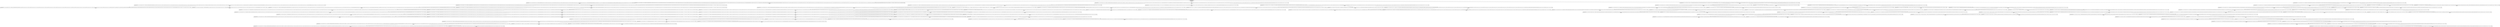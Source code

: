 digraph G{
node [shape=box];
edge [fontname=helvetica];
0 [label=<represent=None<br/>type=None<br/>>];
5 [label=<represent=[171, ['11', '15', '19', '20', '3', '5', '17', '55', '43', '56', '53', '44', '41', '12', '16', '9', '10', '13', '14', '11', '12', '15', '16', '9', '10', '13', '14', '11', '15', '12', '16', '9', '10', '13', '14', '11', '15', '12', '16', '9', '10', '13', '14', '11', '12', '15', '16', '9', '10', '13', '14', '11', '15', '54', '55', '56', '53', '49', '50', '51', '42', '43', '47', '4', '1', '6', '7', '44', '48', '2', '8', '3', '5', '52', '49', '50', '54', '51', '55', '52', '49', '56', '18', '50', '19', '4', '6', '12', '16', '20', '9', '13', '17', '10', '14', '18']]<br/>type=4<br/>>];
4 [label=<represent=[72, ['11', '15', '19', '20', '17', '3', '5', '55', '31', '56', '35', '53', '12', '16', '9', '13', '10', '14', '11', '12', '15', '16', '9', '10', '13', '14', '11', '12', '15', '16', '9', '10', '13', '14', '11', '15', '12', '16', '9', '13', '10', '14', '11', '15', '12', '16', '9', '13', '10', '14', '11', '12', '15', '16', '9', '10', '13', '14', '11', '12', '15', '16', '9', '10', '13', '14', '11', '12', '15', '16', '9', '10', '13', '14', '11', '15', '12', '16', '9', '13', '10', '14', '11', '15', '12', '16', '9', '13', '10', '14', '11', '12', '15', '16', '9', '13', '10', '14', '11', '15', '32', '36', '29', '33', '12', '16', '9', '10', '13', '14', '11', '15', '30', '34', '31', '35', '54', '55', '32', '36', '29', '33', '30', '34', '31', '35', '32', '36', '29', '33', '56', '53', '12', '16', '9', '13', '10', '14', '11', '15', '12', '16', '9', '10', '13', '14', '11', '12', '15', '16', '9', '13', '10', '14', '11', '15', '12', '16', '9', '10', '13', '14', '11', '12', '15', '16', '9', '13', '10', '14', '11', '15', '12', '16', '9', '13', '10', '14', '11', '12', '15', '16', '9', '13', '10', '14', '11', '12', '15', '16', '9', '13', '10', '14', '11', '15', '12', '16', '9', '10', '13', '14', '11', '15', '12', '16', '9', '10', '13', '14', '11', '15', '30', '34', '31', '35', '54', '32', '36', '55', '29', '33', '56', '49', '53', '18', '19', '4', '6', '12', '16', '20', '1', '7', '9', '13', '17', '50', '2', '8', '10', '14', '18', '30', '34', '54']]<br/>type=5<br/>>];
7 [label=<represent=[20, ['11', '15', '19', '20', '3', '5', '17', '55', '31', '35', '56', '53', '32', '36', '29', '12', '16', '9', '10', '13', '14', '11', '15', '12', '16', '9', '13', '10', '14', '11', '12', '15', '16', '9', '13', '10', '14', '11', '15', '12', '16', '9', '10', '13', '14', '11', '15', '12', '16', '9', '13', '10', '14', '11', '15', '12', '16', '9', '13', '10', '14', '11', '15', '43', '12', '16', '9', '13', '44', '41', '10', '14', '11', '15', '12', '16', '9', '13', '10', '14', '11', '15', '12', '16', '9', '10', '13', '14', '11', '15', '12', '16', '9', '10', '13', '14', '11', '15', '30', '42', '23', '27', '31', '39', '43', '47', '44', '48', '40', '24', '28', '32', '54', '55', '56', '53', '12', '16', '9', '10', '13', '14', '11', '15', '12', '16', '9', '13', '10', '14', '11', '15', '12', '16', '9', '10', '13', '14', '11', '15', '12', '16', '9', '10', '13', '14', '11', '15', '12', '16', '9', '13', '10', '14', '11', '15', '54', '55', '56', '18', '19', '4', '6', '20', '17', '12', '16', '9', '13', '10', '14', '18']]<br/>type=3<br/>>];
9 [label=<represent=[0, ['11', '15', '19', '20', '3', '5', '17', '55', '31', '35', '56', '53', '32', '36', '29', '12', '16', '9', '10', '13', '14', '11', '15', '12', '16', '9', '13', '10', '14', '11', '12', '15', '16', '9', '13', '10', '14', '11', '15', '12', '16', '9', '10', '13', '14', '11', '15', '12', '16', '9', '13', '10', '14', '11', '15', '12', '16', '9', '13', '10', '14', '11', '15', '43', '12', '16', '9', '13', '44', '41', '10', '14', '11', '15', '12', '16', '9', '13', '10', '14', '11', '15', '12', '16', '9', '10', '13', '14', '11', '15', '12', '16', '9', '10', '13', '14', '11', '15', '30', '42', '23', '27', '31', '39', '43', '47', '44', '48', '40', '24', '28', '32', '54', '55', '56', '53', '12', '16', '9', '10', '13', '14', '11', '15', '12', '16', '9', '13', '10', '14', '11', '15', '12', '16', '9', '10', '13', '14', '11', '15', '12', '16', '9', '10', '13', '14', '11', '15', '12', '16', '9', '13', '10', '14', '11', '15', '54', '55', '56', '18', '19', '4', '6', '20', '17', '12', '16', '9', '13', '10', '14', '18']]<br/>type=3<br/>>];
8 [label=<represent=[2, ['11', '15', '19', '3', '5', '20', '49', '17', '50', '55', '56', '53', '12', '16', '9', '10', '13', '14', '11', '15', '12', '16', '9', '13', '10', '14', '11', '15', '54', '55', '56', '53', '12', '16', '9', '10', '13', '14', '11', '12', '15', '16', '9', '13', '10', '14', '11', '15', '12', '16', '9', '13', '10', '14', '11', '15', '54', '55', '56', '18', '19', '4', '6', '20', '12', '16']]<br/>type=5<br/>>];
6 [label=<represent=[13, ['11', '15', '19', '20', '17', '3', '5', '55', '31', '56', '35', '53', '12', '16', '9', '13', '10', '14', '11', '12', '15', '16', '9', '10', '13', '14', '11', '12', '15', '16', '9', '10', '13', '14', '11', '15', '12', '16', '9', '13', '10', '14', '11', '15', '12', '16', '9', '13', '10', '14', '11', '12', '15', '16', '9', '10', '13', '14', '11', '12', '15', '16', '9', '10', '13', '14', '11', '12', '15', '16', '9', '10', '13', '14', '11', '15', '12', '16', '9', '13', '10', '14', '11', '15', '12', '16', '9', '13', '10', '14', '11', '12', '15', '16', '9', '13', '10', '14', '11', '15', '32', '36', '29', '33', '12', '16', '9', '10', '13', '14', '11', '15', '30', '34', '31', '35', '54', '55', '32', '36', '29', '33', '30', '34', '31', '35', '32', '36', '29', '33', '56', '53', '12', '16', '9', '13', '10', '14', '11', '15', '12', '16', '9', '10', '13', '14', '11', '12', '15', '16', '9', '13', '10', '14', '11', '15', '12', '16', '9', '10', '13', '14', '11', '12', '15', '16', '9', '13', '10', '14', '11', '15', '12', '16', '9', '13', '10', '14', '11', '12', '15', '16', '9', '13', '10', '14', '11', '12', '15', '16', '9', '13', '10', '14', '11', '15', '12', '16', '9', '10', '13', '14', '11', '15', '12', '16', '9', '10', '13', '14', '11', '15', '30', '34', '31', '35', '54', '32', '36', '55', '29', '33', '56', '49', '53', '18', '19', '4', '6', '12', '16', '20', '1', '7', '9', '13', '17', '50', '2', '8', '10', '14', '18', '30', '34', '54']]<br/>type=5<br/>>];
11 [label=<represent=[8, ['11', '15', '19', '20', '3', '5', '17', '55', '31', '35', '56', '49', '53', '32', '36', '29', '50', '51', '12', '16', '9', '13', '10', '14', '11', '15', '12', '16', '9', '10', '13', '14', '11', '15', '12', '16', '9', '10', '13', '14', '11', '12', '15', '16', '9', '10', '13', '14', '11', '15', '12', '16', '9', '13', '10', '14', '11', '12', '15', '16', '9', '13', '10', '14', '11', '12', '15', '16', '9', '13', '10', '14', '11', '15', '54', '55', '56', '30', '53', '23', '27', '31', '39', '12', '16', '9', '10', '13', '14', '11', '15', '24', '28', '32', '40', '52', '49', '12', '16', '50', '9', '10', '13', '14', '51', '11', '15', '12', '16', '9', '13', '10', '14', '11', '12', '15', '16', '9', '13', '10', '14', '11', '15', '12', '16', '9', '13', '10', '14', '11', '15', '12', '16', '9', '13', '10', '14', '11', '15', '12', '16', '9', '13', '10', '14', '11', '15', '12', '16', '9', '13', '10', '14', '11', '15', '54', '55', '52', '56', '49', '18', '50', '19', '4', '6', '12', '16', '20']]<br/>type=3<br/>>];
10 [label=<represent=[13, ['11', '15', '19', '20', '17', '3', '5', '55', '31', '56', '35', '53', '12', '16', '9', '13', '10', '14', '11', '12', '15', '16', '9', '10', '13', '14', '11', '12', '15', '16', '9', '10', '13', '14', '11', '15', '12', '16', '9', '13', '10', '14', '11', '15', '12', '16', '9', '13', '10', '14', '11', '12', '15', '16', '9', '10', '13', '14', '11', '12', '15', '16', '9', '10', '13', '14', '11', '12', '15', '16', '9', '10', '13', '14', '11', '15', '12', '16', '9', '13', '10', '14', '11', '15', '12', '16', '9', '13', '10', '14', '11', '12', '15', '16', '9', '13', '10', '14', '11', '15', '32', '36', '29', '33', '12', '16', '9', '10', '13', '14', '11', '15', '30', '34', '31', '35', '54', '55', '32', '36', '29', '33', '30', '34', '31', '35', '32', '36', '29', '33', '56', '53', '12', '16', '9', '13', '10', '14', '11', '15', '12', '16', '9', '10', '13', '14', '11', '12', '15', '16', '9', '13', '10', '14', '11', '15', '12', '16', '9', '10', '13', '14', '11', '12', '15', '16', '9', '13', '10', '14', '11', '15', '12', '16', '9', '13', '10', '14', '11', '12', '15', '16', '9', '13', '10', '14', '11', '12', '15', '16', '9', '13', '10', '14', '11', '15', '12', '16', '9', '10', '13', '14', '11', '15', '12', '16', '9', '10', '13', '14', '11', '15', '30', '34', '31', '35', '54', '32', '36', '55', '29', '33', '56', '49', '53', '18', '19', '4', '6', '12', '16', '20', '1', '7', '9', '13', '17', '50', '2', '8', '10', '14', '18', '30', '34', '54']]<br/>type=5<br/>>];
13 [label=<represent=[2, ['11', '15', '19', '20', '3', '5', '17', '55', '56', '53', '31', '35', '36', '33', '32', '29', '12', '16', '9', '10', '13', '14', '11', '12', '15', '16', '9', '10', '13', '14', '11', '12', '15', '16', '9', '10', '13', '14', '11', '12', '15', '16', '9', '10', '13', '14', '11', '15', '12', '16', '9', '13', '10', '14', '11', '15', '12', '16', '9', '13', '10', '14', '11', '15', '12', '16', '9', '13', '10', '14', '11', '12', '15', '16', '9', '10', '13', '14', '11', '15', '12', '16', '9', '13', '10', '14', '11', '15', '12', '16', '9', '13', '10', '14', '11', '15', '12', '16', '9', '13', '10', '14', '11', '15', '30', '23', '27', '31', '39', '12', '16', '9', '10', '13', '14', '11', '15', '24', '28', '32', '40', '29', '49', '50', '51', '12', '16', '9', '10', '13', '14', '11', '15', '12', '16', '9', '10', '13', '14', '11', '15', '12', '16', '9', '10', '13', '14', '11', '15', '30', '34', '31', '35', '54', '32', '36', '55', '52', '56', '49', '18', '19', '4', '6', '12', '16', '20', '50']]<br/>type=3<br/>>];
12 [label=<represent=[12, ['11', '15', '19', '20', '17', '3', '5', '55', '31', '56', '35', '53', '12', '16', '9', '13', '10', '14', '11', '12', '15', '16', '9', '10', '13', '14', '11', '12', '15', '16', '9', '10', '13', '14', '11', '15', '12', '16', '9', '13', '10', '14', '11', '15', '12', '16', '9', '13', '10', '14', '11', '12', '15', '16', '9', '10', '13', '14', '11', '12', '15', '16', '9', '10', '13', '14', '11', '12', '15', '16', '9', '10', '13', '14', '11', '15', '12', '16', '9', '13', '10', '14', '11', '15', '12', '16', '9', '13', '10', '14', '11', '12', '15', '16', '9', '13', '10', '14', '11', '15', '32', '36', '29', '33', '12', '16', '9', '10', '13', '14', '11', '15', '30', '34', '31', '35', '54', '55', '32', '36', '29', '33', '30', '34', '31', '35', '32', '36', '29', '33', '56', '53', '12', '16', '9', '13', '10', '14', '11', '15', '12', '16', '9', '10', '13', '14', '11', '12', '15', '16', '9', '13', '10', '14', '11', '15', '12', '16', '9', '10', '13', '14', '11', '12', '15', '16', '9', '13', '10', '14', '11', '15', '12', '16', '9', '13', '10', '14', '11', '12', '15', '16', '9', '13', '10', '14', '11', '12', '15', '16', '9', '13', '10', '14', '11', '15', '12', '16', '9', '10', '13', '14', '11', '15', '12', '16', '9', '10', '13', '14', '11', '15', '30', '34', '31', '35', '54', '32', '36', '55', '29', '33', '56', '49', '53', '18', '19', '4', '6', '12', '16', '20', '1', '7', '9', '13', '17', '50', '2', '8', '10', '14', '18', '30', '34', '54']]<br/>type=5<br/>>];
15 [label=<represent=[24, ['11', '15', '19', '20', '3', '5', '17', '49', '50', '51', '55', '31', '35', '56', '53', '32', '36', '12', '16', '29', '9', '13', '10', '14', '11', '12', '15', '16', '9', '10', '13', '14', '11', '12', '15', '16', '9', '13', '10', '14', '11', '15', '12', '16', '9', '13', '10', '14', '11', '15', '12', '16', '9', '10', '13', '14', '11', '15', '12', '16', '9', '13', '10', '14', '11', '15', '52', '49', '30', '23', '27', '31', '39', '50', '12', '16', '51', '9', '13', '10', '14', '11', '12', '15', '16', '9', '10', '13', '14', '11', '12', '15', '16', '9', '10', '13', '14', '11', '15', '40', '24', '28', '32', '52', '49', '50', '51', '12', '16', '9', '10', '13', '14', '11', '15', '12', '16', '9', '10', '13', '14', '11', '12', '15', '16', '9', '10', '13', '14', '11', '15', '12', '16', '9', '13', '10', '14', '11', '15', '12', '16', '9', '13', '10', '14', '11', '15', '12', '16', '9', '13', '10', '14', '11', '15', '54', '55', '52', '56', '18', '19', '4', '6', '12', '16', '20', '9', '13', '17', '10', '14', '18']]<br/>type=3<br/>>];
14 [label=<represent=[11, ['11', '15', '19', '20', '17', '3', '5', '55', '31', '56', '35', '53', '12', '16', '9', '13', '10', '14', '11', '12', '15', '16', '9', '10', '13', '14', '11', '12', '15', '16', '9', '10', '13', '14', '11', '15', '12', '16', '9', '13', '10', '14', '11', '15', '12', '16', '9', '13', '10', '14', '11', '12', '15', '16', '9', '10', '13', '14', '11', '12', '15', '16', '9', '10', '13', '14', '11', '12', '15', '16', '9', '10', '13', '14', '11', '15', '12', '16', '9', '13', '10', '14', '11', '15', '12', '16', '9', '13', '10', '14', '11', '12', '15', '16', '9', '13', '10', '14', '11', '15', '32', '36', '29', '33', '12', '16', '9', '10', '13', '14', '11', '15', '30', '34', '31', '35', '54', '55', '32', '36', '29', '33', '30', '34', '31', '35', '32', '36', '29', '33', '56', '53', '12', '16', '9', '13', '10', '14', '11', '15', '12', '16', '9', '10', '13', '14', '11', '12', '15', '16', '9', '13', '10', '14', '11', '15', '12', '16', '9', '10', '13', '14', '11', '12', '15', '16', '9', '13', '10', '14', '11', '15', '12', '16', '9', '13', '10', '14', '11', '12', '15', '16', '9', '13', '10', '14', '11', '12', '15', '16', '9', '13', '10', '14', '11', '15', '12', '16', '9', '10', '13', '14', '11', '15', '12', '16', '9', '10', '13', '14', '11', '15', '30', '34', '31', '35', '54', '32', '36', '55', '29', '33', '56', '49', '53', '18', '19', '4', '6', '12', '16', '20', '1', '7', '9', '13', '17', '50', '2', '8', '10', '14', '18', '30', '34', '54']]<br/>type=5<br/>>];
17 [label=<represent=[5, ['11', '15', '19', '3', '20', '5', '17', '55', '56', '53', '12', '16', '9', '13', '10', '14', '11', '15', '12', '16', '9', '10', '13', '14', '11', '15', '12', '16', '9', '10', '13', '14', '11', '12', '15', '16', '9', '13', '10', '14', '11', '15', '12', '16', '9', '13', '10', '14', '11', '15', '12', '16', '9', '13', '10', '14', '11', '15', '12', '16', '9', '13', '10', '14', '11', '15', '27', '31', '23', '39', '12', '16', '9', '10', '13', '14', '11', '15', '40', '24', '28', '32', '54', '55', '56', '53', '12', '16', '9', '10', '13', '14', '11', '12', '15', '16', '9', '10', '13', '14', '11', '15', '12', '16', '9', '13', '10', '14', '11', '15', '12', '16', '9', '10', '13', '14', '11', '15', '54', '55', '56', '18', '19', '4', '6', '12', '16', '20', '9', '13', '17', '10', '14', '18']]<br/>type=3<br/>>];
16 [label=<represent=[11, ['11', '15', '19', '20', '17', '3', '5', '55', '31', '56', '35', '53', '12', '16', '9', '13', '10', '14', '11', '12', '15', '16', '9', '10', '13', '14', '11', '12', '15', '16', '9', '10', '13', '14', '11', '15', '12', '16', '9', '13', '10', '14', '11', '15', '12', '16', '9', '13', '10', '14', '11', '12', '15', '16', '9', '10', '13', '14', '11', '12', '15', '16', '9', '10', '13', '14', '11', '12', '15', '16', '9', '10', '13', '14', '11', '15', '12', '16', '9', '13', '10', '14', '11', '15', '12', '16', '9', '13', '10', '14', '11', '12', '15', '16', '9', '13', '10', '14', '11', '15', '32', '36', '29', '33', '12', '16', '9', '10', '13', '14', '11', '15', '30', '34', '31', '35', '54', '55', '32', '36', '29', '33', '30', '34', '31', '35', '32', '36', '29', '33', '56', '53', '12', '16', '9', '13', '10', '14', '11', '15', '12', '16', '9', '10', '13', '14', '11', '12', '15', '16', '9', '13', '10', '14', '11', '15', '12', '16', '9', '10', '13', '14', '11', '12', '15', '16', '9', '13', '10', '14', '11', '15', '12', '16', '9', '13', '10', '14', '11', '12', '15', '16', '9', '13', '10', '14', '11', '12', '15', '16', '9', '13', '10', '14', '11', '15', '12', '16', '9', '10', '13', '14', '11', '15', '12', '16', '9', '10', '13', '14', '11', '15', '30', '34', '31', '35', '54', '32', '36', '55', '29', '33', '56', '49', '53', '18', '19', '4', '6', '12', '16', '20', '1', '7', '9', '13', '17', '50', '2', '8', '10', '14', '18', '30', '34', '54']]<br/>type=5<br/>>];
19 [label=<represent=[26, ['11', '15', '19', '20', '3', '5', '17', '55', '31', '35', '56', '53', '49', '36', '33', '32', '29', '50', '12', '16', '9', '10', '13', '14', '11', '15', '12', '16', '9', '10', '13', '14', '11', '15', '12', '16', '9', '10', '13', '14', '11', '15', '12', '16', '9', '13', '10', '14', '11', '12', '15', '16', '9', '13', '10', '14', '11', '15', '12', '16', '9', '13', '10', '14', '11', '15', '12', '16', '9', '13', '10', '14', '11', '15', '12', '16', '9', '13', '10', '14', '11', '15', '12', '16', '9', '10', '13', '14', '11', '15', '54', '55', '56', '23', '39', '43', '47', '53', '12', '16', '9', '10', '13', '14', '11', '12', '15', '16', '9', '13', '10', '14', '11', '15', '24', '40', '44', '48', '54', '55', '56', '53', '12', '16', '9', '10', '13', '14', '11', '15', '12', '16', '9', '13', '10', '14', '11', '15', '30', '34', '31', '35', '54', '32', '36', '55', '56', '18', '19', '4', '6', '12', '16', '20']]<br/>type=3<br/>>];
18 [label=<represent=[10, ['11', '15', '19', '20', '17', '3', '5', '55', '31', '56', '35', '53', '12', '16', '9', '13', '10', '14', '11', '12', '15', '16', '9', '10', '13', '14', '11', '12', '15', '16', '9', '10', '13', '14', '11', '15', '12', '16', '9', '13', '10', '14', '11', '15', '12', '16', '9', '13', '10', '14', '11', '12', '15', '16', '9', '10', '13', '14', '11', '12', '15', '16', '9', '10', '13', '14', '11', '12', '15', '16', '9', '10', '13', '14', '11', '15', '12', '16', '9', '13', '10', '14', '11', '15', '12', '16', '9', '13', '10', '14', '11', '12', '15', '16', '9', '13', '10', '14', '11', '15', '32', '36', '29', '33', '12', '16', '9', '10', '13', '14', '11', '15', '30', '34', '31', '35', '54', '55', '32', '36', '29', '33', '30', '34', '31', '35', '32', '36', '29', '33', '56', '53', '12', '16', '9', '13', '10', '14', '11', '15', '12', '16', '9', '10', '13', '14', '11', '12', '15', '16', '9', '13', '10', '14', '11', '15', '12', '16', '9', '10', '13', '14', '11', '12', '15', '16', '9', '13', '10', '14', '11', '15', '12', '16', '9', '13', '10', '14', '11', '12', '15', '16', '9', '13', '10', '14', '11', '12', '15', '16', '9', '13', '10', '14', '11', '15', '12', '16', '9', '10', '13', '14', '11', '15', '12', '16', '9', '10', '13', '14', '11', '15', '30', '34', '31', '35', '54', '32', '36', '55', '29', '33', '56', '49', '53', '18', '19', '4', '6', '12', '16', '20', '1', '7', '9', '13', '17', '50', '2', '8', '10', '14', '18', '30', '34', '54']]<br/>type=5<br/>>];
3 [label=<represent=[58, ['11', '15', '19', '20', '3', '5', '17', '55', '31', '35', '56', '49', '53', '32', '36', '29', '33', '12', '16', '9', '10', '13', '14', '50', '11', '15', '51', '12', '16', '9', '10', '13', '14', '11', '15', '12', '16', '9', '13', '10', '14', '11', '15', '12', '16', '9', '13', '10', '14', '11', '15', '12', '16', '9', '10', '13', '14', '11', '15', '52', '49', '30', '23', '27', '31', '39', '50', '51', '24', '28', '32', '40', '29', '52', '49', '50', '51', '12', '16', '9', '10', '13', '14', '11', '15', '12', '16', '9', '10', '13', '14', '11', '12', '15', '16', '9', '13', '10', '14', '11', '15', '12', '16', '9', '10', '13', '14', '11', '12', '15', '16', '9', '13', '10', '14', '11', '15', '12', '16', '9', '13', '10', '14', '11', '15', '12', '16', '9', '13', '10', '14', '11', '15', '12', '16', '9', '13', '10', '14', '11', '15', '30', '34', '31', '35', '52', '49', '32', '36', '50', '54', '51', '55', '52', '56', '49', '53', '50', '54', '55', '56', '18', '19', '4', '6', '12', '16', '20', '9', '13', '17', '10', '14', '18']]<br/>type=3<br/>>];
22 [label=<represent=[19, ['11', '15', '19', '20', '3', '5', '17', '55', '31', '35', '56', '49', '53', '32', '36', '29', '33', '12', '16', '9', '10', '13', '14', '50', '11', '15', '51', '12', '16', '9', '10', '13', '14', '11', '15', '12', '16', '9', '13', '10', '14', '11', '15', '12', '16', '9', '13', '10', '14', '11', '15', '12', '16', '9', '10', '13', '14', '11', '15', '52', '49', '30', '23', '27', '31', '39', '50', '51', '24', '28', '32', '40', '29', '52', '49', '50', '51', '12', '16', '9', '10', '13', '14', '11', '15', '12', '16', '9', '10', '13', '14', '11', '12', '15', '16', '9', '13', '10', '14', '11', '15', '12', '16', '9', '10', '13', '14', '11', '12', '15', '16', '9', '13', '10', '14', '11', '15', '12', '16', '9', '13', '10', '14', '11', '15', '12', '16', '9', '13', '10', '14', '11', '15', '12', '16', '9', '13', '10', '14', '11', '15', '30', '34', '31', '35', '52', '49', '32', '36', '50', '54', '51', '55', '52', '56', '49', '53', '50', '54', '55', '56', '18', '19', '4', '6', '12', '16', '20', '9', '13', '17', '10', '14', '18']]<br/>type=3<br/>>];
25 [label=<represent=[16, ['11', '15', '19', '20', '3', '5', '17', '55', '31', '35', '56', '49', '53', '32', '36', '29', '33', '12', '16', '9', '10', '13', '14', '50', '11', '15', '51', '12', '16', '9', '10', '13', '14', '11', '15', '12', '16', '9', '13', '10', '14', '11', '15', '12', '16', '9', '13', '10', '14', '11', '15', '12', '16', '9', '10', '13', '14', '11', '15', '52', '49', '30', '23', '27', '31', '39', '50', '51', '24', '28', '32', '40', '29', '52', '49', '50', '51', '12', '16', '9', '10', '13', '14', '11', '15', '12', '16', '9', '10', '13', '14', '11', '12', '15', '16', '9', '13', '10', '14', '11', '15', '12', '16', '9', '10', '13', '14', '11', '12', '15', '16', '9', '13', '10', '14', '11', '15', '12', '16', '9', '13', '10', '14', '11', '15', '12', '16', '9', '13', '10', '14', '11', '15', '12', '16', '9', '13', '10', '14', '11', '15', '30', '34', '31', '35', '52', '49', '32', '36', '50', '54', '51', '55', '52', '56', '49', '53', '50', '54', '55', '56', '18', '19', '4', '6', '12', '16', '20', '9', '13', '17', '10', '14', '18']]<br/>type=3<br/>>];
28 [label=<represent=[13, ['11', '15', '19', '20', '3', '5', '17', '55', '31', '35', '56', '49', '53', '32', '36', '29', '33', '12', '16', '9', '10', '13', '14', '50', '11', '15', '51', '12', '16', '9', '10', '13', '14', '11', '15', '12', '16', '9', '13', '10', '14', '11', '15', '12', '16', '9', '13', '10', '14', '11', '15', '12', '16', '9', '10', '13', '14', '11', '15', '52', '49', '30', '23', '27', '31', '39', '50', '51', '24', '28', '32', '40', '29', '52', '49', '50', '51', '12', '16', '9', '10', '13', '14', '11', '15', '12', '16', '9', '10', '13', '14', '11', '12', '15', '16', '9', '13', '10', '14', '11', '15', '12', '16', '9', '10', '13', '14', '11', '12', '15', '16', '9', '13', '10', '14', '11', '15', '12', '16', '9', '13', '10', '14', '11', '15', '12', '16', '9', '13', '10', '14', '11', '15', '12', '16', '9', '13', '10', '14', '11', '15', '30', '34', '31', '35', '52', '49', '32', '36', '50', '54', '51', '55', '52', '56', '49', '53', '50', '54', '55', '56', '18', '19', '4', '6', '12', '16', '20', '9', '13', '17', '10', '14', '18']]<br/>type=3<br/>>];
31 [label=<represent=[13, ['11', '15', '19', '20', '3', '5', '17', '55', '31', '35', '56', '49', '53', '32', '36', '29', '33', '12', '16', '9', '10', '13', '14', '50', '11', '15', '51', '12', '16', '9', '10', '13', '14', '11', '15', '12', '16', '9', '13', '10', '14', '11', '15', '12', '16', '9', '13', '10', '14', '11', '15', '12', '16', '9', '10', '13', '14', '11', '15', '52', '49', '30', '23', '27', '31', '39', '50', '51', '24', '28', '32', '40', '29', '52', '49', '50', '51', '12', '16', '9', '10', '13', '14', '11', '15', '12', '16', '9', '10', '13', '14', '11', '12', '15', '16', '9', '13', '10', '14', '11', '15', '12', '16', '9', '10', '13', '14', '11', '12', '15', '16', '9', '13', '10', '14', '11', '15', '12', '16', '9', '13', '10', '14', '11', '15', '12', '16', '9', '13', '10', '14', '11', '15', '12', '16', '9', '13', '10', '14', '11', '15', '30', '34', '31', '35', '52', '49', '32', '36', '50', '54', '51', '55', '52', '56', '49', '53', '50', '54', '55', '56', '18', '19', '4', '6', '12', '16', '20', '9', '13', '17', '10', '14', '18']]<br/>type=3<br/>>];
34 [label=<represent=[11, ['11', '15', '19', '20', '3', '5', '17', '55', '31', '35', '56', '49', '53', '32', '36', '29', '33', '12', '16', '9', '10', '13', '14', '50', '11', '15', '51', '12', '16', '9', '10', '13', '14', '11', '15', '12', '16', '9', '13', '10', '14', '11', '15', '12', '16', '9', '13', '10', '14', '11', '15', '12', '16', '9', '10', '13', '14', '11', '15', '52', '49', '30', '23', '27', '31', '39', '50', '51', '24', '28', '32', '40', '29', '52', '49', '50', '51', '12', '16', '9', '10', '13', '14', '11', '15', '12', '16', '9', '10', '13', '14', '11', '12', '15', '16', '9', '13', '10', '14', '11', '15', '12', '16', '9', '10', '13', '14', '11', '12', '15', '16', '9', '13', '10', '14', '11', '15', '12', '16', '9', '13', '10', '14', '11', '15', '12', '16', '9', '13', '10', '14', '11', '15', '12', '16', '9', '13', '10', '14', '11', '15', '30', '34', '31', '35', '52', '49', '32', '36', '50', '54', '51', '55', '52', '56', '49', '53', '50', '54', '55', '56', '18', '19', '4', '6', '12', '16', '20', '9', '13', '17', '10', '14', '18']]<br/>type=3<br/>>];
37 [label=<represent=[11, ['11', '15', '19', '20', '3', '5', '17', '55', '31', '35', '56', '49', '53', '32', '36', '29', '33', '12', '16', '9', '10', '13', '14', '50', '11', '15', '51', '12', '16', '9', '10', '13', '14', '11', '15', '12', '16', '9', '13', '10', '14', '11', '15', '12', '16', '9', '13', '10', '14', '11', '15', '12', '16', '9', '10', '13', '14', '11', '15', '52', '49', '30', '23', '27', '31', '39', '50', '51', '24', '28', '32', '40', '29', '52', '49', '50', '51', '12', '16', '9', '10', '13', '14', '11', '15', '12', '16', '9', '10', '13', '14', '11', '12', '15', '16', '9', '13', '10', '14', '11', '15', '12', '16', '9', '10', '13', '14', '11', '12', '15', '16', '9', '13', '10', '14', '11', '15', '12', '16', '9', '13', '10', '14', '11', '15', '12', '16', '9', '13', '10', '14', '11', '15', '12', '16', '9', '13', '10', '14', '11', '15', '30', '34', '31', '35', '52', '49', '32', '36', '50', '54', '51', '55', '52', '56', '49', '53', '50', '54', '55', '56', '18', '19', '4', '6', '12', '16', '20', '9', '13', '17', '10', '14', '18']]<br/>type=3<br/>>];
40 [label=<represent=[10, ['11', '15', '19', '20', '3', '5', '17', '55', '31', '35', '56', '49', '53', '32', '36', '29', '33', '12', '16', '9', '10', '13', '14', '50', '11', '15', '51', '12', '16', '9', '10', '13', '14', '11', '15', '12', '16', '9', '13', '10', '14', '11', '15', '12', '16', '9', '13', '10', '14', '11', '15', '12', '16', '9', '10', '13', '14', '11', '15', '52', '49', '30', '23', '27', '31', '39', '50', '51', '24', '28', '32', '40', '29', '52', '49', '50', '51', '12', '16', '9', '10', '13', '14', '11', '15', '12', '16', '9', '10', '13', '14', '11', '12', '15', '16', '9', '13', '10', '14', '11', '15', '12', '16', '9', '10', '13', '14', '11', '12', '15', '16', '9', '13', '10', '14', '11', '15', '12', '16', '9', '13', '10', '14', '11', '15', '12', '16', '9', '13', '10', '14', '11', '15', '12', '16', '9', '13', '10', '14', '11', '15', '30', '34', '31', '35', '52', '49', '32', '36', '50', '54', '51', '55', '52', '56', '49', '53', '50', '54', '55', '56', '18', '19', '4', '6', '12', '16', '20', '9', '13', '17', '10', '14', '18']]<br/>type=3<br/>>];
43 [label=<represent=[9, ['11', '15', '19', '20', '3', '5', '17', '55', '31', '35', '56', '49', '53', '32', '36', '29', '33', '12', '16', '9', '10', '13', '14', '50', '11', '15', '51', '12', '16', '9', '10', '13', '14', '11', '15', '12', '16', '9', '13', '10', '14', '11', '15', '12', '16', '9', '13', '10', '14', '11', '15', '12', '16', '9', '10', '13', '14', '11', '15', '52', '49', '30', '23', '27', '31', '39', '50', '51', '24', '28', '32', '40', '29', '52', '49', '50', '51', '12', '16', '9', '10', '13', '14', '11', '15', '12', '16', '9', '10', '13', '14', '11', '12', '15', '16', '9', '13', '10', '14', '11', '15', '12', '16', '9', '10', '13', '14', '11', '12', '15', '16', '9', '13', '10', '14', '11', '15', '12', '16', '9', '13', '10', '14', '11', '15', '12', '16', '9', '13', '10', '14', '11', '15', '12', '16', '9', '13', '10', '14', '11', '15', '30', '34', '31', '35', '52', '49', '32', '36', '50', '54', '51', '55', '52', '56', '49', '53', '50', '54', '55', '56', '18', '19', '4', '6', '12', '16', '20', '9', '13', '17', '10', '14', '18']]<br/>type=3<br/>>];
46 [label=<represent=[9, ['11', '15', '19', '20', '3', '5', '17', '55', '31', '35', '56', '49', '53', '32', '36', '29', '33', '12', '16', '9', '10', '13', '14', '50', '11', '15', '51', '12', '16', '9', '10', '13', '14', '11', '15', '12', '16', '9', '13', '10', '14', '11', '15', '12', '16', '9', '13', '10', '14', '11', '15', '12', '16', '9', '10', '13', '14', '11', '15', '52', '49', '30', '23', '27', '31', '39', '50', '51', '24', '28', '32', '40', '29', '52', '49', '50', '51', '12', '16', '9', '10', '13', '14', '11', '15', '12', '16', '9', '10', '13', '14', '11', '12', '15', '16', '9', '13', '10', '14', '11', '15', '12', '16', '9', '10', '13', '14', '11', '12', '15', '16', '9', '13', '10', '14', '11', '15', '12', '16', '9', '13', '10', '14', '11', '15', '12', '16', '9', '13', '10', '14', '11', '15', '12', '16', '9', '13', '10', '14', '11', '15', '30', '34', '31', '35', '52', '49', '32', '36', '50', '54', '51', '55', '52', '56', '49', '53', '50', '54', '55', '56', '18', '19', '4', '6', '12', '16', '20', '9', '13', '17', '10', '14', '18']]<br/>type=3<br/>>];
48 [label=<represent=[8, ['11', '15', '19', '20', '3', '5', '17', '55', '31', '35', '56', '49', '53', '32', '36', '29', '33', '12', '16', '9', '10', '13', '14', '50', '11', '15', '51', '12', '16', '9', '10', '13', '14', '11', '15', '12', '16', '9', '13', '10', '14', '11', '15', '12', '16', '9', '13', '10', '14', '11', '15', '12', '16', '9', '10', '13', '14', '11', '15', '52', '49', '30', '23', '27', '31', '39', '50', '51', '24', '28', '32', '40', '29', '52', '49', '50', '51', '12', '16', '9', '10', '13', '14', '11', '15', '12', '16', '9', '10', '13', '14', '11', '12', '15', '16', '9', '13', '10', '14', '11', '15', '12', '16', '9', '10', '13', '14', '11', '12', '15', '16', '9', '13', '10', '14', '11', '15', '12', '16', '9', '13', '10', '14', '11', '15', '12', '16', '9', '13', '10', '14', '11', '15', '12', '16', '9', '13', '10', '14', '11', '15', '30', '34', '31', '35', '52', '49', '32', '36', '50', '54', '51', '55', '52', '56', '49', '53', '50', '54', '55', '56', '18', '19', '4', '6', '12', '16', '20', '9', '13', '17', '10', '14', '18']]<br/>type=3<br/>>];
47 [label=<represent=[18, ['11', '15', '19', '3', '75', '76', '49', '5', '20', '17', '50', '51', '43', '12', '16', '9', '10', '13', '14', '11', '15', '44', '52', '49', '50', '51', '52', '49', '50', '51', '52', '49', '50', '55', '56', '18', '19', '4', '6', '12', '16', '20', '9', '13', '17', '10', '14', '18']]<br/>type=4<br/>>];
45 [label=<represent=[4, ['11', '15', '19', '20', '3', '5', '17', '49', '4', '1', '6', '12', '16', '50', '7', '9', '13', '51', '10', '14', '11', '12', '15', '16', '9', '13', '10', '14', '11', '15', '2', '8', '52', '3', '5', '49', '50', '18', '19', '4', '6', '12', '16', '20', '9', '13', '17', '10', '14', '18']]<br/>type=4<br/>>];
44 [label=<represent=[30, ['11', '15', '19', '3', '20', '85', '86', '5', '17', '55', '56', '53', '31', '35', '12', '16', '9', '10', '13', '14', '11', '15', '12', '16', '9', '10', '13', '14', '11', '15', '32', '36', '29', '33', '12', '16', '9', '13', '10', '14', '11', '15', '12', '16', '9', '10', '13', '14', '11', '15', '49', '30', '31', '32', '29', '50', '51', '12', '16', '9', '10', '13', '14', '11', '15', '12', '16', '9', '13', '10', '14', '11', '15', '30', '34', '31', '35', '32', '36', '54', '55', '56', '53', '52', '49', '54', '50', '55', '56', '18', '19', '4', '6', '12', '16', '20']]<br/>type=5<br/>>];
42 [label=<represent=[30, ['11', '15', '19', '20', '3', '17', '5', '55', '56', '53', '49', '43', '47', '4', '50', '1', '12', '16', '51', '9', '13', '10', '14', '11', '15', '44', '48', '2', '3', '52', '49', '50', '54', '51', '55', '52', '56', '49', '50', '18', '19', '4', '6', '20', '12', '16', '17', '9', '13', '10', '14', '18']]<br/>type=4<br/>>];
41 [label=<represent=[14, ['11', '15', '19', '20', '17', '3', '5', '49', '50', '51', '55', '31', '52', '56', '49', '53', '35', '50', '51', '12', '16', '9', '10', '13', '14', '32', '36', '11', '15', '29', '33', '30', '34', '31', '35', '36', '33', '54', '55', '32', '29', '52', '56', '49', '53', '30', '31', '50', '51', '34', '35', '12', '16', '9', '10', '13', '14', '11', '15', '12', '16', '9', '13', '10', '14', '11', '15', '12', '16', '9', '13', '10', '14', '11', '15', '32', '36', '29', '33', '12', '16', '9', '13', '10', '14', '11', '15', '30', '34', '31', '35', '52', '49', '32', '36', '50', '54', '51', '55', '52', '56', '49', '18', '19', '4', '6', '12', '16', '20', '9', '13', '50', '10', '14']]<br/>type=5<br/>>];
39 [label=<represent=[9, ['11', '15', '19', '3', '5', '20', '17', '12', '16', '9', '10', '13', '14', '11', '15', '12', '16', '9', '13', '10', '14', '11', '15', '43', '49', '44', '50', '51', '12', '16', '9', '10', '13', '14', '11', '15', '52', '49', '50', '55', '56', '18', '19', '4', '6', '12', '16', '20', '9', '13', '17', '10', '14', '18']]<br/>type=4<br/>>];
38 [label=<represent=[33, ['19', '3', '5', '20', '17', '49', '50', '51', '55', '56', '53', '31', '35', '32', '36', '9', '13', '10', '14', '11', '15', '12', '16', '9', '10', '13', '14', '11', '12', '15', '16', '9', '10', '13', '14', '11', '15', '12', '16', '9', '10', '13', '14', '11', '12', '15', '16', '9', '13', '10', '14', '11', '15', '54', '55', '52', '49', '56', '53', '50', '51', '12', '16', '9', '13', '10', '14', '11', '15', '12', '16', '9', '10', '13', '14', '11', '15', '12', '16', '9', '13', '10', '14', '11', '15', '12', '16', '9', '13', '10', '14', '11', '15', '54', '55', '52', '56', '49', '50', '18', '19', '4', '6', '12', '16', '20', '9', '13', '17', '10', '14', '18']]<br/>type=5<br/>>];
36 [label=<represent=[3, ['11', '15', '19', '20', '3', '5', '17', '31', '35', '49', '4', '6', '1', '7', '12', '16', '50', '9', '13', '51', '10', '14', '11', '15', '12', '16', '9', '13', '10', '14', '11', '15', '2', '8', '3', '5', '32', '36', '29', '30', '31', '55', '32', '52', '56', '49', '4', '1', '2', '3', '50', '51', '52', '49', '50', '51', '52', '49', '50', '18', '19', '4', '6', '12', '16', '20']]<br/>type=4<br/>>];
35 [label=<represent=[28, ['11', '15', '19', '20', '17', '3', '5', '55', '31', '56', '49', '53', '35', '50', '51', '12', '16', '9', '10', '13', '14', '11', '12', '15', '16', '9', '13', '43', '10', '14', '11', '15', '44', '32', '36', '29', '33', '12', '16', '9', '10', '13', '14', '11', '15', '30', '31', '34', '52', '35', '49', '32', '36', '29', '33', '30', '31', '34', '35', '50', '51', '12', '16', '9', '13', '10', '14', '11', '12', '15', '16', '9', '13', '10', '14', '11', '15', '32', '36', '29', '33', '30', '34', '31', '35', '32', '36', '54', '55', '52', '56', '49', '53', '50', '54', '55', '56', '18', '19', '4', '6', '12', '16', '20', '9', '13', '17', '10', '14', '18']]<br/>type=5<br/>>];
50 [label=<represent=[0, ['11', '15', '19', '20', '3', '5', '17', '55', '31', '56', '49', '53', '35', '50', '51', '12', '16', '9', '10', '13', '14', '11', '15', '12', '16', '9', '13', '10', '14', '11', '15', '32', '36', '29', '33', '12', '16', '9', '10', '13', '14', '11', '15', '52', '49', '43', '50', '23', '47', '39', '24', '40', '44', '48', '12', '16', '9', '10', '13', '14', '11', '15', '30', '34', '31', '35', '54', '55', '32', '36', '56', '18', '19', '4', '6', '12', '16', '20', '9', '13', '10', '14']]<br/>type=3<br/>>];
49 [label=<represent=[1, ['11', '15', '19', '20', '17', '3', '5', '55', '31', '56', '49', '53', '35', '50', '51', '12', '16', '9', '10', '13', '14', '11', '12', '15', '16', '9', '13', '43', '10', '14', '11', '15', '44', '32', '36', '29', '33', '12', '16', '9', '10', '13', '14', '11', '15', '30', '31', '34', '52', '35', '49', '32', '36', '29', '33', '30', '31', '34', '35', '50', '51', '12', '16', '9', '13', '10', '14', '11', '12', '15', '16', '9', '13', '10', '14', '11', '15', '32', '36', '29', '33', '30', '34', '31', '35', '32', '36', '54', '55', '52', '56', '49', '53', '50', '54', '55', '56', '18', '19', '4', '6', '12', '16', '20', '9', '13', '17', '10', '14', '18']]<br/>type=5<br/>>];
33 [label=<represent=[37, ['11', '15', '19', '3', '4', '5', '6', '1', '2', '7', '8', '20', '3', '5', '17', '49', '50', '51', '12', '16', '9', '13', '43', '47', '10', '14', '11', '15', '12', '16', '9', '10', '13', '14', '11', '15', '52', '49', '44', '48', '50', '4', '51', '1', '2', '3', '52', '49', '50', '18', '19', '4', '6', '20', '12', '16', '17', '9', '13', '10', '14', '18']]<br/>type=4<br/>>];
32 [label=<represent=[26, ['11', '15', '19', '3', '5', '20', '17', '49', '50', '51', '55', '52', '56', '49', '53', '50', '51', '12', '16', '9', '13', '10', '14', '11', '15', '12', '16', '9', '13', '10', '14', '11', '15', '12', '16', '9', '13', '10', '14', '11', '15', '12', '16', '9', '13', '10', '14', '11', '15', '12', '16', '9', '10', '13', '14', '11', '15', '12', '16', '9', '13', '10', '14', '11', '15', '12', '16', '9', '13', '10', '14', '11', '15', '12', '16', '9', '13', '10', '14', '11', '15', '54', '55', '56', '53', '12', '16', '9', '13', '10', '14', '11', '15', '12', '16', '9', '13', '10', '14', '11', '15', '54', '55', '52', '56', '49', '53', '50', '54', '55', '56', '43', '18', '19', '4', '6', '44', '12', '16', '20']]<br/>type=5<br/>>];
30 [label=<represent=[7, ['11', '15', '19', '20', '3', '5', '17', '43', '12', '16', '9', '13', '47', '10', '14', '11', '12', '15', '16', '9', '10', '13', '14', '11', '15', '49', '50', '4', '12', '51', '1', '9', '10', '11', '44', '48', '2', '3', '52', '49', '50', '51', '55', '52', '56', '49', '50', '12', '16', '9', '10', '13', '14', '11', '15', '18', '19', '4', '6', '12', '16', '20', '9', '13', '10', '14']]<br/>type=4<br/>>];
29 [label=<represent=[30, ['11', '15', '19', '20', '3', '5', '17', '55', '31', '35', '56', '53', '12', '16', '9', '10', '13', '14', '11', '15', '12', '16', '9', '13', '10', '14', '11', '15', '32', '36', '29', '12', '16', '9', '13', '10', '14', '11', '15', '12', '16', '9', '10', '13', '14', '11', '15', '30', '31', '32', '29', '54', '55', '56', '49', '53', '50', '51', '12', '16', '9', '13', '10', '14', '11', '15', '12', '16', '9', '10', '13', '14', '11', '15', '30', '31', '52', '49', '32', '50', '54', '51', '55', '52', '56', '49', '50', '18', '4', '6', '19', '12', '16', '20', '9', '13', '17', '10', '14', '18']]<br/>type=5<br/>>];
27 [label=<represent=[31, ['11', '15', '19', '3', '5', '49', '20', '17', '50', '51', '12', '16', '9', '13', '10', '14', '11', '15', '12', '16', '9', '13', '31', '35', '10', '14', '11', '15', '32', '36', '52', '49', '50', '12', '16', '51', '9', '13', '10', '14', '11', '15', '52', '49', '50', '55', '56', '18', '19', '4', '6', '12', '16', '20', '9', '13', '17', '10', '14', '18']]<br/>type=4<br/>>];
26 [label=<represent=[33, ['11', '15', '19', '20', '3', '5', '17', '55', '31', '35', '56', '53', '12', '16', '9', '10', '13', '14', '11', '12', '15', '16', '9', '10', '13', '14', '11', '15', '12', '16', '9', '13', '10', '14', '11', '12', '15', '16', '9', '10', '13', '14', '32', '36', '11', '15', '12', '16', '9', '10', '13', '14', '11', '15', '12', '16', '9', '10', '13', '14', '11', '15', '12', '16', '9', '13', '10', '14', '11', '15', '49', '50', '51', '12', '16', '9', '13', '10', '14', '11', '15', '12', '16', '9', '13', '10', '14', '11', '15', '54', '55', '52', '56', '49', '18', '19', '4', '6', '12', '16', '20', '9', '13', '17', '50', '10', '14', '18']]<br/>type=5<br/>>];
24 [label=<represent=[7, ['11', '15', '19', '20', '3', '5', '17', '55', '31', '56', '53', '4', '6', '1', '7', '89', '12', '16', '9', '13', '10', '14', '11', '15', '90', '2', '8', '32', '3', '5', '49', '4', '6', '1', '7', '50', '51', '12', '16', '9', '10', '13', '14', '11', '15', '12', '16', '9', '10', '13', '14', '11', '15', '2', '8', '52', '3', '5', '49', '54', '50', '55', '51', '52', '56', '18', '19', '4', '6', '12', '16', '20', '9', '13', '17', '10', '14', '18']]<br/>type=4<br/>>];
23 [label=<represent=[18, ['11', '15', '19', '20', '3', '5', '17', '55', '56', '31', '35', '53', '32', '36', '29', '33', '12', '16', '9', '10', '13', '14', '11', '15', '12', '16', '9', '13', '10', '14', '11', '15', '30', '31', '54', '32', '55', '29', '30', '56', '31', '49', '53', '32', '29', '50', '12', '16', '9', '10', '13', '14', '11', '12', '15', '16', '9', '13', '10', '14', '30', '34', '11', '15', '31', '35', '12', '16', '9', '10', '13', '14', '11', '12', '15', '16', '9', '13', '10', '14', '11', '15', '32', '36', '29', '33', '12', '16', '9', '13', '10', '14', '11', '15', '12', '16', '9', '13', '10', '14', '11', '15', '12', '16', '9', '13', '10', '14', '11', '15', '30', '34', '31', '35', '54', '32', '36', '55', '56', '18', '19', '4', '6', '12', '16', '20', '9', '13', '17', '10', '14', '18']]<br/>type=5<br/>>];
52 [label=<represent=[1, ['11', '15', '19', '20', '3', '5', '17', '55', '56', '53', '54', '55', '43', '56', '49', '53', '44', '50', '51', '12', '16', '9', '13', '10', '14', '11', '15', '54', '55', '52', '56', '18', '19', '6', '4', '12', '16', '20', '9', '13', '17', '10', '14', '18']]<br/>type=4<br/>>];
51 [label=<represent=[0, ['11', '15', '19', '20', '3', '5', '17', '55', '56', '31', '35', '53', '32', '36', '29', '33', '12', '16', '9', '10', '13', '14', '11', '15', '12', '16', '9', '13', '10', '14', '11', '15', '30', '31', '54', '32', '55', '29', '30', '56', '31', '49', '53', '32', '29', '50', '12', '16', '9', '10', '13', '14', '11', '12', '15', '16', '9', '13', '10', '14', '30', '34', '11', '15', '31', '35', '12', '16', '9', '10', '13', '14', '11', '12', '15', '16', '9', '13', '10', '14', '11', '15', '32', '36', '29', '33', '12', '16', '9', '13', '10', '14', '11', '15', '12', '16', '9', '13', '10', '14', '11', '15', '12', '16', '9', '13', '10', '14', '11', '15', '30', '34', '31', '35', '54', '32', '36', '55', '56', '18', '19', '4', '6', '12', '16', '20', '9', '13', '17', '10', '14', '18']]<br/>type=5<br/>>];
21 [label=<represent=[46, ['11', '15', '19', '3', '75', '76', '4', '5', '6', '20', '1', '2', '7', '8', '17', '3', '5', '55', '56', '53', '12', '16', '9', '10', '13', '14', '11', '15', '43', '12', '16', '9', '10', '13', '14', '11', '12', '15', '16', '44', '9', '10', '13', '14', '11', '15', '12', '16', '9', '13', '10', '14', '11', '15', '49', '12', '16', '50', '9', '13', '51', '10', '14', '11', '15', '52', '49', '50', '54', '55', '56', '18', '19', '4', '6', '12', '16', '20', '9', '13', '17', '10', '14', '18']]<br/>type=4<br/>>];
20 [label=<represent=[24, ['11', '15', '19', '3', '4', '5', '1', '2', '20', '3', '17', '51', '55', '31', '56', '35', '53', '43', '32', '36', '44', '29', '33', '12', '16', '9', '10', '13', '14', '11', '15', '30', '34', '31', '35', '12', '16', '9', '10', '13', '14', '11', '15', '32', '36', '29', '33', '12', '16', '9', '13', '10', '14', '11', '15', '12', '16', '9', '10', '13', '14', '11', '15', '12', '16', '9', '13', '10', '14', '11', '15', '54', '55', '30', '31', '32', '29', '56', '53', '12', '16', '9', '13', '10', '14', '11', '12', '15', '16', '9', '10', '13', '14', '11', '15', '12', '16', '9', '13', '10', '14', '11', '15', '12', '16', '9', '13', '10', '14', '11', '15', '12', '16', '9', '10', '13', '14', '11', '15', '12', '16', '9', '13', '10', '14', '11', '15', '30', '34', '31', '35', '52', '49', '32', '36', '50', '54', '55', '56', '18', '19', '4', '6', '12', '16', '20', '9', '13', '17', '10', '14', '18']]<br/>type=5<br/>>];
55 [label=<represent=[0, ['19', '3', '5', '4', '1', '2', '20', '3', '17', '51', '55', '31', '35', '56', '53', '32', '36', '29', '33', '30', '34', '31', '35', '32', '36', '29', '33', '9', '13', '10', '14', '11', '15', '12', '16', '9', '10', '13', '14', '11', '15', '12', '16', '9', '13', '10', '14', '11', '15', '30', '23', '27', '31', '39', '43', '40', '24', '28', '32', '29', '44', '12', '16', '9', '10', '13', '14', '11', '15', '12', '16', '9', '10', '13', '14', '11', '12', '15', '16', '9', '10', '13', '14', '11', '15', '12', '16', '9', '10', '13', '14', '11', '15', '12', '16', '9', '13', '10', '14', '11', '15', '30', '34', '31', '35', '54', '32', '36', '55', '56', '52', '49', '18', '19', '4', '6', '12', '16', '20', '9', '13', '17', '50', '10', '14', '18']]<br/>type=3<br/>>];
54 [label=<represent=[4, ['11', '15', '19', '3', '75', '76', '5', '20', '17', '49', '50', '51', '55', '56', '43', '47', '31', '35', '32', '36', '12', '16', '9', '10', '13', '14', '11', '15', '52', '49', '44', '48', '50', '51', '52', '49', '50', '18', '19', '4', '6', '20', '12', '16', '9', '13', '10', '14']]<br/>type=4<br/>>];
53 [label=<represent=[3, ['11', '15', '19', '3', '4', '5', '1', '2', '20', '3', '17', '51', '55', '31', '56', '35', '53', '43', '32', '36', '44', '29', '33', '12', '16', '9', '10', '13', '14', '11', '15', '30', '34', '31', '35', '12', '16', '9', '10', '13', '14', '11', '15', '32', '36', '29', '33', '12', '16', '9', '13', '10', '14', '11', '15', '12', '16', '9', '10', '13', '14', '11', '15', '12', '16', '9', '13', '10', '14', '11', '15', '54', '55', '30', '31', '32', '29', '56', '53', '12', '16', '9', '13', '10', '14', '11', '12', '15', '16', '9', '10', '13', '14', '11', '15', '12', '16', '9', '13', '10', '14', '11', '15', '12', '16', '9', '13', '10', '14', '11', '15', '12', '16', '9', '10', '13', '14', '11', '15', '12', '16', '9', '13', '10', '14', '11', '15', '30', '34', '31', '35', '52', '49', '32', '36', '50', '54', '55', '56', '18', '19', '4', '6', '12', '16', '20', '9', '13', '17', '10', '14', '18']]<br/>type=5<br/>>];
57 [label=<represent=[4, ['11', '15', '19', '3', '5', '20', '17', '43', '47', '12', '16', '9', '10', '13', '14', '31', '35', '11', '12', '15', '16', '9', '13', '10', '14', '11', '12', '15', '16', '9', '10', '13', '14', '11', '15', '32', '36', '44', '48', '41', '45', '49', '42', '46', '43', '47', '44', '48', '50', '12', '16', '9', '10', '13', '14', '11', '12', '15', '16', '9', '13', '10', '14', '11', '15', '55', '56', '18', '19', '4', '6', '12', '16', '20', '9', '13', '10', '14', '11', '12', '15', '16']]<br/>type=4<br/>>];
56 [label=<represent=[2, ['11', '15', '19', '3', '4', '5', '1', '2', '20', '3', '17', '51', '55', '31', '56', '35', '53', '43', '32', '36', '44', '29', '33', '12', '16', '9', '10', '13', '14', '11', '15', '30', '34', '31', '35', '12', '16', '9', '10', '13', '14', '11', '15', '32', '36', '29', '33', '12', '16', '9', '13', '10', '14', '11', '15', '12', '16', '9', '10', '13', '14', '11', '15', '12', '16', '9', '13', '10', '14', '11', '15', '54', '55', '30', '31', '32', '29', '56', '53', '12', '16', '9', '13', '10', '14', '11', '12', '15', '16', '9', '10', '13', '14', '11', '15', '12', '16', '9', '13', '10', '14', '11', '15', '12', '16', '9', '13', '10', '14', '11', '15', '12', '16', '9', '10', '13', '14', '11', '15', '12', '16', '9', '13', '10', '14', '11', '15', '30', '34', '31', '35', '52', '49', '32', '36', '50', '54', '55', '56', '18', '19', '4', '6', '12', '16', '20', '9', '13', '17', '10', '14', '18']]<br/>type=5<br/>>];
2 [label=<represent=[131, ['11', '15', '19', '3', '5', '20', '17', '55', '56', '53', '49', '50', '54', '51', '55', '52', '56', '49', '53', '23', '27', '31', '39', '43', '47', '61', '62', '65', '66', '63', '64', '73', '61', '74', '67', '68', '50', '54', '65', '66', '69', '70', '51', '55', '62', '73', '67', '68', '63', '64', '74', '61', '62', '65', '66', '44', '48', '41', '45', '42', '46', '43', '47', '56', '53', '52', '49', '40', '54', '50', '55', '51', '44', '48', '24', '28', '32', '29', '56', '53', '52', '49', '30', '31', '35', '32', '36', '50', '54', '55', '56', '18', '19', '4', '6', '12', '16', '20', '9', '13', '17', '10', '14', '18']]<br/>type=1<br/>>];
60 [label=<represent=[22, ['11', '15', '19', '20', '3', '5', '17', '49', '50', '51', '55', '52', '56', '49', '53', '43', '50', '51', '44', '41', '31', '52', '49', '32', '29', '50', '51', '52', '49', '30', '27', '31', '23', '39', '42', '43', '50', '54', '51', '55', '61', '67', '44', '41', '40', '37', '62', '68', '38', '39', '42', '43', '44', '40', '56', '24', '28', '32', '29', '52', '49', '30', '31', '35', '32', '36', '50', '51', '52', '49', '18', '19', '4', '6', '12', '16', '20', '9', '13', '17', '50', '10', '14', '18']]<br/>type=2<br/>>];
62 [label=<represent=[2, ['11', '15', '19', '20', '3', '5', '17', '49', '50', '51', '55', '52', '56', '49', '53', '43', '50', '51', '44', '41', '31', '52', '49', '32', '29', '50', '51', '52', '49', '30', '27', '31', '23', '39', '42', '43', '50', '54', '51', '55', '61', '67', '44', '41', '40', '37', '62', '68', '38', '39', '42', '43', '44', '40', '56', '24', '28', '32', '29', '52', '49', '30', '31', '35', '32', '36', '50', '51', '52', '49', '18', '19', '4', '6', '12', '16', '20', '9', '13', '17', '50', '10', '14', '18']]<br/>type=2<br/>>];
64 [label=<represent=[1, ['11', '15', '19', '20', '3', '5', '17', '49', '50', '51', '55', '52', '56', '49', '53', '43', '50', '51', '44', '41', '31', '52', '49', '32', '29', '50', '51', '52', '49', '30', '27', '31', '23', '39', '42', '43', '50', '54', '51', '55', '61', '67', '44', '41', '40', '37', '62', '68', '38', '39', '42', '43', '44', '40', '56', '24', '28', '32', '29', '52', '49', '30', '31', '35', '32', '36', '50', '51', '52', '49', '18', '19', '4', '6', '12', '16', '20', '9', '13', '17', '50', '10', '14', '18']]<br/>type=2<br/>>];
63 [label=<represent=[3, ['3', '5', '17', '49', '50', '51', '55', '52', '56', '49', '53', '50', '51', '52', '49', '50', '54', '51', '55', '52', '56', '49', '53', '23', '27', '31', '39', '43', '47', '44', '48', '41', '45', '50', '54', '51', '55', '52', '56', '49', '53', '50', '54', '51', '55', '42', '46', '43', '47', '56', '53', '48', '44', '54', '55', '56', '52', '49', '24', '40', '28', '32', '50', '51', '52', '49', '50', '51', '52', '49', '50', '18', '19', '4', '6', '20', '9', '13', '17', '10', '14', '18']]<br/>type=1<br/>>];
66 [label=<represent=[0, ['11', '15', '19', '3', '49', '5', '20', '17', '50', '51', '55', '52', '56', '49', '53', '50', '51', '54', '55', '52', '56', '49', '53', '27', '31', '23', '39', '50', '54', '51', '55', '61', '67', '62', '68', '56', '52', '49', '24', '40', '28', '32', '50', '51', '52', '49', '50', '51', '52', '49', '18', '19', '50', '4', '6', '20', '71', '72', '12', '16', '17', '9', '13', '10', '14', '18']]<br/>type=2<br/>>];
65 [label=<represent=[1, ['3', '5', '17', '49', '50', '51', '55', '52', '56', '49', '53', '50', '51', '52', '49', '50', '54', '51', '55', '52', '56', '49', '53', '23', '27', '31', '39', '43', '47', '44', '48', '41', '45', '50', '54', '51', '55', '52', '56', '49', '53', '50', '54', '51', '55', '42', '46', '43', '47', '56', '53', '48', '44', '54', '55', '56', '52', '49', '24', '40', '28', '32', '50', '51', '52', '49', '50', '51', '52', '49', '50', '18', '19', '4', '6', '20', '9', '13', '17', '10', '14', '18']]<br/>type=1<br/>>];
61 [label=<represent=[0, ['11', '15', '19', '20', '3', '5', '17', '43', '44', '41', '49', '50', '51', '55', '52', '56', '49', '53', '23', '27', '31', '39', '61', '62', '65', '66', '42', '50', '54', '43', '47', '51', '55', '48', '44', '41', '42', '43', '44', '40', '24', '28', '32', '56', '52', '49', '50', '51', '52', '49', '18', '19', '6', '12', '16', '4', '9', '13', '20', '17', '50', '10', '14', '18']]<br/>type=1<br/>>];
59 [label=<represent=[21, ['11', '15', '19', '3', '5', '20', '17', '43', '47', '49', '50', '51', '55', '56', '53', '4', '1', '2', '3', '44', '48', '52', '49', '50', '54', '55', '56', '18', '19', '4', '6', '20', '12', '16', '17', '9', '13', '10', '14', '18']]<br/>type=4<br/>>];
58 [label=<represent=[33, ['11', '15', '19', '3', '5', '20', '17', '55', '56', '53', '49', '50', '54', '51', '55', '52', '56', '49', '53', '23', '27', '31', '39', '43', '47', '61', '62', '65', '66', '63', '64', '73', '61', '74', '67', '68', '50', '54', '65', '66', '69', '70', '51', '55', '62', '73', '67', '68', '63', '64', '74', '61', '62', '65', '66', '44', '48', '41', '45', '42', '46', '43', '47', '56', '53', '52', '49', '40', '54', '50', '55', '51', '44', '48', '24', '28', '32', '29', '56', '53', '52', '49', '30', '31', '35', '32', '36', '50', '54', '55', '56', '18', '19', '4', '6', '12', '16', '20', '9', '13', '17', '10', '14', '18']]<br/>type=1<br/>>];
69 [label=<represent=[16, ['11', '15', '19', '20', '3', '5', '17', '51', '55', '56', '53', '52', '31', '49', '50', '51', '32', '29', '52', '49', '50', '54', '51', '55', '52', '56', '43', '49', '53', '30', '23', '27', '31', '44', '50', '54', '39', '51', '55', '61', '65', '66', '67', '62', '68', '63', '69', '64', '70', '61', '67', '62', '68', '56', '24', '28', '32', '40', '53', '29', '52', '49', '30', '31', '35', '32', '36', '50', '54', '51', '55', '52', '56', '18', '19', '4', '6', '12', '16', '20']]<br/>type=2<br/>>];
71 [label=<represent=[0, ['11', '15', '19', '3', '20', '5', '17', '55', '56', '53', '49', '50', '51', '23', '27', '31', '54', '55', '39', '56', '53', '61', '67', '62', '68', '63', '69', '54', '55', '40', '64', '70', '61', '67', '52', '56', '62', '68', '49', '53', '24', '28', '32', '29', '50', '51', '30', '31', '32', '52', '49', '50', '54', '51', '55', '52', '56', '18', '19', '4', '6', '12', '16', '20', '9', '13', '17', '10', '14', '18']]<br/>type=2<br/>>];
70 [label=<represent=[4, ['11', '15', '19', '20', '3', '5', '17', '49', '50', '51', '52', '49', '50', '51', '55', '43', '52', '56', '49', '53', '44', '41', '23', '27', '31', '39', '61', '67', '50', '54', '51', '55', '62', '68', '63', '64', '69', '70', '61', '62', '67', '68', '63', '69', '64', '70', '61', '67', '42', '62', '68', '43', '47', '24', '40', '28', '32', '44', '48', '52', '56', '29', '49', '30', '31', '35', '32', '36', '50', '51', '52', '49', '18', '19', '50', '4', '6', '12', '16', '20', '9', '10', '13', '14']]<br/>type=1<br/>>];
73 [label=<represent=[1, ['11', '15', '19', '20', '3', '5', '17', '51', '55', '56', '53', '52', '31', '49', '50', '51', '32', '29', '52', '49', '50', '54', '51', '55', '52', '56', '43', '49', '53', '30', '23', '27', '31', '44', '50', '54', '39', '51', '55', '61', '65', '66', '67', '62', '68', '63', '69', '64', '70', '61', '67', '62', '68', '56', '24', '28', '32', '40', '53', '29', '52', '49', '30', '31', '35', '32', '36', '50', '54', '51', '55', '52', '56', '18', '19', '4', '6', '12', '16', '20']]<br/>type=2<br/>>];
75 [label=<represent=[1, ['11', '15', '19', '20', '3', '5', '17', '51', '55', '56', '53', '52', '31', '49', '50', '51', '32', '29', '52', '49', '50', '54', '51', '55', '52', '56', '43', '49', '53', '30', '23', '27', '31', '44', '50', '54', '39', '51', '55', '61', '65', '66', '67', '62', '68', '63', '69', '64', '70', '61', '67', '62', '68', '56', '24', '28', '32', '40', '53', '29', '52', '49', '30', '31', '35', '32', '36', '50', '54', '51', '55', '52', '56', '18', '19', '4', '6', '12', '16', '20']]<br/>type=2<br/>>];
77 [label=<represent=[0, ['11', '15', '19', '20', '3', '5', '17', '51', '55', '56', '53', '52', '31', '49', '50', '51', '32', '29', '52', '49', '50', '54', '51', '55', '52', '56', '43', '49', '53', '30', '23', '27', '31', '44', '50', '54', '39', '51', '55', '61', '65', '66', '67', '62', '68', '63', '69', '64', '70', '61', '67', '62', '68', '56', '24', '28', '32', '40', '53', '29', '52', '49', '30', '31', '35', '32', '36', '50', '54', '51', '55', '52', '56', '18', '19', '4', '6', '12', '16', '20']]<br/>type=2<br/>>];
76 [label=<represent=[1, ['11', '15', '19', '20', '3', '5', '17', '55', '56', '53', '49', '50', '54', '51', '55', '52', '56', '49', '53', '50', '54', '51', '55', '23', '39', '27', '31', '61', '65', '66', '62', '67', '68', '63', '69', '64', '70', '61', '62', '67', '68', '43', '40', '44', '37', '38', '39', '24', '28', '32', '40', '29', '56', '52', '49', '30', '31', '35', '32', '36', '50', '51', '52', '49', '50', '18', '19', '4', '6', '12', '16', '20']]<br/>type=1<br/>>];
74 [label=<represent=[0, ['11', '15', '19', '3', '5', '20', '17', '49', '50', '51', '59', '60', '52', '49', '50', '51', '55', '27', '31', '23', '39', '24', '28', '32', '40', '21', '25', '29', '37', '52', '56', '49', '53', '26', '30', '22', '27', '31', '38', '23', '39', '50', '43', '47', '51', '61', '67', '54', '55', '44', '48', '41', '45', '42', '43', '44', '41', '42', '46', '62', '68', '43', '47', '63', '69', '64', '70', '61', '67', '44', '48', '62', '68', '24', '40', '52', '56', '28', '32', '49', '53', '29', '30', '31', '35', '32', '36', '50', '54', '55', '56', '18', '19', '4', '6', '20', '12', '16']]<br/>type=1<br/>>];
72 [label=<represent=[3, ['11', '15', '19', '20', '3', '5', '17', '49', '50', '51', '52', '49', '50', '51', '55', '43', '52', '56', '49', '53', '44', '41', '23', '27', '31', '39', '61', '67', '50', '54', '51', '55', '62', '68', '63', '64', '69', '70', '61', '62', '67', '68', '63', '69', '64', '70', '61', '67', '42', '62', '68', '43', '47', '24', '40', '28', '32', '44', '48', '52', '56', '29', '49', '30', '31', '35', '32', '36', '50', '51', '52', '49', '18', '19', '50', '4', '6', '12', '16', '20', '9', '10', '13', '14']]<br/>type=1<br/>>];
68 [label=<represent=[24, ['11', '15', '19', '3', '75', '76', '49', '5', '20', '17', '50', '51', '43', '47', '48', '44', '41', '42', '43', '52', '49', '44', '50', '51', '55', '52', '56', '49', '53', '50', '51', '52', '49', '50', '54', '55', '56', '18', '19', '4', '6', '20', '12', '16']]<br/>type=4<br/>>];
67 [label=<represent=[28, ['11', '15', '19', '3', '5', '20', '17', '55', '56', '53', '49', '50', '54', '51', '55', '52', '56', '49', '53', '23', '27', '31', '39', '43', '47', '61', '62', '65', '66', '63', '64', '73', '61', '74', '67', '68', '50', '54', '65', '66', '69', '70', '51', '55', '62', '73', '67', '68', '63', '64', '74', '61', '62', '65', '66', '44', '48', '41', '45', '42', '46', '43', '47', '56', '53', '52', '49', '40', '54', '50', '55', '51', '44', '48', '24', '28', '32', '29', '56', '53', '52', '49', '30', '31', '35', '32', '36', '50', '54', '55', '56', '18', '19', '4', '6', '12', '16', '20', '9', '13', '17', '10', '14', '18']]<br/>type=1<br/>>];
80 [label=<represent=[3, ['11', '15', '19', '3', '20', '5', '17', '55', '56', '53', '43', '44', '49', '50', '51', '23', '27', '31', '39', '54', '55', '61', '67', '62', '68', '63', '69', '64', '61', '65', '66', '70', '67', '62', '68', '52', '56', '49', '53', '24', '28', '32', '40', '29', '50', '51', '30', '31', '32', '52', '49', '50', '54', '51', '55', '52', '56', '49', '50', '18', '19', '4', '6', '12', '16', '20', '9', '13', '17', '10', '14', '18']]<br/>type=2<br/>>];
79 [label=<represent=[29, ['11', '15', '19', '3', '5', '20', '17', '49', '43', '47', '27', '31', '44', '48', '50', '51', '28', '32', '52', '49', '50', '18', '19', '4', '6', '12', '16', '20', '9', '13', '17', '10', '14', '18']]<br/>type=4<br/>>];
78 [label=<represent=[22, ['11', '15', '19', '3', '5', '20', '17', '55', '56', '53', '49', '50', '54', '51', '55', '52', '56', '49', '53', '23', '27', '31', '39', '43', '47', '61', '62', '65', '66', '63', '64', '73', '61', '74', '67', '68', '50', '54', '65', '66', '69', '70', '51', '55', '62', '73', '67', '68', '63', '64', '74', '61', '62', '65', '66', '44', '48', '41', '45', '42', '46', '43', '47', '56', '53', '52', '49', '40', '54', '50', '55', '51', '44', '48', '24', '28', '32', '29', '56', '53', '52', '49', '30', '31', '35', '32', '36', '50', '54', '55', '56', '18', '19', '4', '6', '12', '16', '20', '9', '13', '17', '10', '14', '18']]<br/>type=1<br/>>];
82 [label=<represent=[8, ['11', '15', '19', '3', '5', '20', '17', '49', '18', '19', '20', '17', '50', '51', '55', '52', '56', '49', '53', '27', '31', '23', '39', '50', '54', '51', '55', '61', '67', '62', '68', '52', '56', '49', '53', '24', '40', '28', '32', '50', '51', '52', '49', '50', '54', '55', '56', '18', '19', '4', '6', '12', '16', '20', '9', '13', '17', '10', '14', '18']]<br/>type=2<br/>>];
84 [label=<represent=[0, ['11', '15', '19', '3', '5', '20', '17', '49', '18', '19', '20', '17', '50', '51', '55', '52', '56', '49', '53', '27', '31', '23', '39', '50', '54', '51', '55', '61', '67', '62', '68', '52', '56', '49', '53', '24', '40', '28', '32', '50', '51', '52', '49', '50', '54', '55', '56', '18', '19', '4', '6', '12', '16', '20', '9', '13', '17', '10', '14', '18']]<br/>type=2<br/>>];
83 [label=<represent=[1, ['11', '15', '19', '3', '75', '76', '5', '20', '17', '49', '50', '51', '59', '60', '52', '49', '50', '51', '55', '56', '53', '52', '49', '23', '27', '31', '39', '61', '67', '62', '68', '50', '51', '54', '55', '43', '44', '52', '56', '49', '53', '24', '40', '28', '32', '50', '51', '52', '49', '50', '54', '55', '56', '18', '19', '4', '6', '20', '12', '16', '17', '9', '13', '10', '14', '18']]<br/>type=1<br/>>];
81 [label=<represent=[20, ['11', '15', '19', '3', '5', '20', '17', '55', '56', '53', '49', '50', '54', '51', '55', '52', '56', '49', '53', '23', '27', '31', '39', '43', '47', '61', '62', '65', '66', '63', '64', '73', '61', '74', '67', '68', '50', '54', '65', '66', '69', '70', '51', '55', '62', '73', '67', '68', '63', '64', '74', '61', '62', '65', '66', '44', '48', '41', '45', '42', '46', '43', '47', '56', '53', '52', '49', '40', '54', '50', '55', '51', '44', '48', '24', '28', '32', '29', '56', '53', '52', '49', '30', '31', '35', '32', '36', '50', '54', '55', '56', '18', '19', '4', '6', '12', '16', '20', '9', '13', '17', '10', '14', '18']]<br/>type=1<br/>>];
86 [label=<represent=[25, ['11', '15', '19', '3', '5', '20', '17', '55', '56', '49', '53', '50', '51', '52', '49', '31', '32', '29', '23', '39', '43', '47', '50', '54', '30', '51', '55', '27', '31', '44', '48', '28', '32', '24', '29', '40', '56', '52', '49', '30', '31', '35', '32', '36', '50', '18', '19', '4', '6', '20', '12', '16', '17', '9', '13', '10', '14', '18']]<br/>type=2<br/>>];
85 [label=<represent=[18, ['11', '15', '19', '3', '5', '20', '17', '55', '56', '53', '49', '50', '54', '51', '55', '52', '56', '49', '53', '23', '27', '31', '39', '43', '47', '61', '62', '65', '66', '63', '64', '73', '61', '74', '67', '68', '50', '54', '65', '66', '69', '70', '51', '55', '62', '73', '67', '68', '63', '64', '74', '61', '62', '65', '66', '44', '48', '41', '45', '42', '46', '43', '47', '56', '53', '52', '49', '40', '54', '50', '55', '51', '44', '48', '24', '28', '32', '29', '56', '53', '52', '49', '30', '31', '35', '32', '36', '50', '54', '55', '56', '18', '19', '4', '6', '12', '16', '20', '9', '13', '17', '10', '14', '18']]<br/>type=1<br/>>];
88 [label=<represent=[15, ['11', '15', '19', '3', '5', '20', '17', '51', '55', '56', '53', '52', '49', '50', '54', '51', '55', '56', '53', '23', '39', '52', '49', '24', '40', '50', '54', '51', '55', '52', '56', '49', '53', '50', '51', '31', '35', '52', '49', '32', '36', '50', '54', '51', '55', '52', '56', '49', '18', '19', '6', '4', '12', '16', '20', '9', '13', '50', '10', '14']]<br/>type=2<br/>>];
87 [label=<represent=[18, ['11', '15', '19', '3', '5', '20', '17', '55', '56', '53', '49', '50', '54', '51', '55', '52', '56', '49', '53', '23', '27', '31', '39', '43', '47', '61', '62', '65', '66', '63', '64', '73', '61', '74', '67', '68', '50', '54', '65', '66', '69', '70', '51', '55', '62', '73', '67', '68', '63', '64', '74', '61', '62', '65', '66', '44', '48', '41', '45', '42', '46', '43', '47', '56', '53', '52', '49', '40', '54', '50', '55', '51', '44', '48', '24', '28', '32', '29', '56', '53', '52', '49', '30', '31', '35', '32', '36', '50', '54', '55', '56', '18', '19', '4', '6', '12', '16', '20', '9', '13', '17', '10', '14', '18']]<br/>type=1<br/>>];
90 [label=<represent=[10, ['19', '3', '20', '5', '17', '55', '56', '49', '53', '50', '51', '54', '55', '52', '56', '49', '53', '50', '51', '23', '39', '43', '47', '54', '55', '27', '31', '52', '56', '49', '53', '44', '48', '50', '54', '51', '55', '28', '32', '52', '56', '29', '40', '49', '24', '30', '31', '32', '50', '9', '10', '13', '14', '11', '15', '18', '19', '6', '4', '12', '16', '20']]<br/>type=2<br/>>];
89 [label=<represent=[17, ['11', '15', '19', '3', '5', '20', '17', '55', '56', '53', '49', '50', '54', '51', '55', '52', '56', '49', '53', '23', '27', '31', '39', '43', '47', '61', '62', '65', '66', '63', '64', '73', '61', '74', '67', '68', '50', '54', '65', '66', '69', '70', '51', '55', '62', '73', '67', '68', '63', '64', '74', '61', '62', '65', '66', '44', '48', '41', '45', '42', '46', '43', '47', '56', '53', '52', '49', '40', '54', '50', '55', '51', '44', '48', '24', '28', '32', '29', '56', '53', '52', '49', '30', '31', '35', '32', '36', '50', '54', '55', '56', '18', '19', '4', '6', '12', '16', '20', '9', '13', '17', '10', '14', '18']]<br/>type=1<br/>>];
92 [label=<represent=[5, ['11', '15', '19', '20', '3', '5', '17', '55', '56', '53', '54', '55', '56', '53', '54', '55', '27', '31', '23', '39', '61', '67', '62', '68', '24', '40', '28', '32', '29', '56', '49', '53', '30', '31', '32', '50', '51', '52', '49', '54', '55', '50', '51', '52', '56', '49', '18', '19', '4', '6', '12', '16', '20', '50', '9', '13', '17', '10', '14', '18']]<br/>type=2<br/>>];
91 [label=<represent=[16, ['11', '15', '19', '3', '5', '20', '17', '55', '56', '53', '49', '50', '54', '51', '55', '52', '56', '49', '53', '23', '27', '31', '39', '43', '47', '61', '62', '65', '66', '63', '64', '73', '61', '74', '67', '68', '50', '54', '65', '66', '69', '70', '51', '55', '62', '73', '67', '68', '63', '64', '74', '61', '62', '65', '66', '44', '48', '41', '45', '42', '46', '43', '47', '56', '53', '52', '49', '40', '54', '50', '55', '51', '44', '48', '24', '28', '32', '29', '56', '53', '52', '49', '30', '31', '35', '32', '36', '50', '54', '55', '56', '18', '19', '4', '6', '12', '16', '20', '9', '13', '17', '10', '14', '18']]<br/>type=1<br/>>];
94 [label=<represent=[1, ['11', '15', '19', '20', '3', '5', '17', '55', '56', '53', '54', '55', '56', '53', '49', '23', '27', '31', '39', '50', '54', '51', '55', '61', '67', '68', '62', '65', '66', '40', '24', '28', '32', '56', '52', '49', '18', '19', '4', '6', '12', '16', '20', '9', '13', '17', '50', '10', '14', '18']]<br/>type=2<br/>>];
93 [label=<represent=[15, ['11', '15', '19', '3', '5', '20', '17', '55', '56', '53', '49', '50', '54', '51', '55', '52', '56', '49', '53', '23', '27', '31', '39', '43', '47', '61', '62', '65', '66', '63', '64', '73', '61', '74', '67', '68', '50', '54', '65', '66', '69', '70', '51', '55', '62', '73', '67', '68', '63', '64', '74', '61', '62', '65', '66', '44', '48', '41', '45', '42', '46', '43', '47', '56', '53', '52', '49', '40', '54', '50', '55', '51', '44', '48', '24', '28', '32', '29', '56', '53', '52', '49', '30', '31', '35', '32', '36', '50', '54', '55', '56', '18', '19', '4', '6', '12', '16', '20', '9', '13', '17', '10', '14', '18']]<br/>type=1<br/>>];
96 [label=<represent=[19, ['11', '15', '19', '3', '5', '20', '17', '49', '50', '51', '52', '49', '50', '51', '23', '43', '55', '39', '27', '31', '47', '44', '48', '41', '45', '42', '46', '43', '47', '28', '32', '44', '48', '24', '29', '40', '52', '56', '49', '30', '31', '32', '50', '18', '19', '4', '1', '2', '3', '4', '6', '12', '16', '20']]<br/>type=2<br/>>];
95 [label=<represent=[14, ['11', '15', '19', '3', '5', '20', '17', '55', '56', '53', '49', '50', '54', '51', '55', '52', '56', '49', '53', '23', '27', '31', '39', '43', '47', '61', '62', '65', '66', '63', '64', '73', '61', '74', '67', '68', '50', '54', '65', '66', '69', '70', '51', '55', '62', '73', '67', '68', '63', '64', '74', '61', '62', '65', '66', '44', '48', '41', '45', '42', '46', '43', '47', '56', '53', '52', '49', '40', '54', '50', '55', '51', '44', '48', '24', '28', '32', '29', '56', '53', '52', '49', '30', '31', '35', '32', '36', '50', '54', '55', '56', '18', '19', '4', '6', '12', '16', '20', '9', '13', '17', '10', '14', '18']]<br/>type=1<br/>>];
1 [label=<represent=[38, ['11', '15', '19', '20', '3', '5', '17', '49', '50', '51', '55', '56', '53', '52', '49', '50', '51', '54', '55', '56', '53', '31', '35', '32', '36', '29', '33', '54', '55', '56', '53', '54', '55', '56', '53', '23', '39', '30', '27', '31', '54', '55', '43', '44', '41', '28', '32', '29', '24', '40', '56', '53', '42', '52', '43', '47', '49', '44', '48', '50', '54', '41', '45', '51', '55', '30', '34', '31', '35', '56', '53', '32', '36', '42', '43', '46', '47', '52', '49', '44', '48', '50', '54', '55', '56', '18', '19', '4', '6', '12', '16', '20', '9', '13', '17', '10', '14', '18']]<br/>type=2<br/>>];
99 [label=<represent=[6, ['11', '15', '19', '20', '3', '5', '17', '49', '50', '51', '55', '56', '53', '52', '49', '50', '51', '54', '55', '56', '53', '31', '35', '32', '36', '29', '33', '54', '55', '56', '53', '54', '55', '56', '53', '23', '39', '30', '27', '31', '54', '55', '43', '44', '41', '28', '32', '29', '24', '40', '56', '53', '42', '52', '43', '47', '49', '44', '48', '50', '54', '41', '45', '51', '55', '30', '34', '31', '35', '56', '53', '32', '36', '42', '43', '46', '47', '52', '49', '44', '48', '50', '54', '55', '56', '18', '19', '4', '6', '12', '16', '20', '9', '13', '17', '10', '14', '18']]<br/>type=2<br/>>];
102 [label=<represent=[5, ['11', '15', '19', '20', '3', '5', '17', '49', '50', '51', '55', '56', '53', '52', '49', '50', '51', '54', '55', '56', '53', '31', '35', '32', '36', '29', '33', '54', '55', '56', '53', '54', '55', '56', '53', '23', '39', '30', '27', '31', '54', '55', '43', '44', '41', '28', '32', '29', '24', '40', '56', '53', '42', '52', '43', '47', '49', '44', '48', '50', '54', '41', '45', '51', '55', '30', '34', '31', '35', '56', '53', '32', '36', '42', '43', '46', '47', '52', '49', '44', '48', '50', '54', '55', '56', '18', '19', '4', '6', '12', '16', '20', '9', '13', '17', '10', '14', '18']]<br/>type=2<br/>>];
105 [label=<represent=[5, ['11', '15', '19', '20', '3', '5', '17', '49', '50', '51', '55', '56', '53', '52', '49', '50', '51', '54', '55', '56', '53', '31', '35', '32', '36', '29', '33', '54', '55', '56', '53', '54', '55', '56', '53', '23', '39', '30', '27', '31', '54', '55', '43', '44', '41', '28', '32', '29', '24', '40', '56', '53', '42', '52', '43', '47', '49', '44', '48', '50', '54', '41', '45', '51', '55', '30', '34', '31', '35', '56', '53', '32', '36', '42', '43', '46', '47', '52', '49', '44', '48', '50', '54', '55', '56', '18', '19', '4', '6', '12', '16', '20', '9', '13', '17', '10', '14', '18']]<br/>type=2<br/>>];
107 [label=<represent=[4, ['11', '15', '19', '20', '3', '5', '17', '49', '50', '51', '55', '56', '53', '52', '49', '50', '51', '54', '55', '56', '53', '31', '35', '32', '36', '29', '33', '54', '55', '56', '53', '54', '55', '56', '53', '23', '39', '30', '27', '31', '54', '55', '43', '44', '41', '28', '32', '29', '24', '40', '56', '53', '42', '52', '43', '47', '49', '44', '48', '50', '54', '41', '45', '51', '55', '30', '34', '31', '35', '56', '53', '32', '36', '42', '43', '46', '47', '52', '49', '44', '48', '50', '54', '55', '56', '18', '19', '4', '6', '12', '16', '20', '9', '13', '17', '10', '14', '18']]<br/>type=2<br/>>];
106 [label=<represent=[9, ['11', '15', '19', '3', '5', '49', '20', '17', '50', '51', '59', '60', '52', '49', '50', '51', '55', '56', '53', '52', '49', '23', '27', '31', '39', '43', '47', '44', '48', '41', '45', '42', '43', '44', '41', '50', '54', '51', '55', '42', '43', '46', '47', '24', '40', '52', '28', '32', '49', '56', '29', '44', '48', '30', '31', '35', '32', '36', '50', '18', '19', '4', '6', '12', '16', '20', '9', '13', '17', '10', '14', '18']]<br/>type=1<br/>>];
104 [label=<represent=[1, ['19', '3', '4', '1', '2', '5', '20', '3', '17', '49', '50', '51', '55', '43', '47', '56', '31', '35', '48', '45', '32', '36', '46', '47', '52', '49', '50', '51', '52', '49', '44', '48', '18', '50', '19', '4', '6', '20']]<br/>type=4<br/>>];
103 [label=<represent=[10, ['11', '15', '19', '3', '5', '20', '17', '55', '56', '53', '49', '50', '51', '54', '55', '43', '44', '41', '52', '56', '49', '53', '42', '43', '47', '23', '27', '31', '39', '48', '44', '50', '54', '41', '51', '55', '24', '40', '28', '32', '56', '53', '52', '49', '42', '43', '50', '51', '52', '49', '44', '50', '54', '51', '55', '52', '56', '49', '50', '18', '19', '4', '6', '20', '12', '16', '17', '9', '13', '10', '14', '18']]<br/>type=1<br/>>];
109 [label=<represent=[0, ['11', '15', '19', '20', '3', '5', '17', '43', '47', '49', '48', '4', '44', '1', '6', '7', '50', '2', '8', '3', '5', '55', '56', '18', '19', '6', '4', '20', '12', '16', '17', '9', '13', '10', '14', '18']]<br/>type=4<br/>>];
108 [label=<represent=[1, ['11', '15', '19', '3', '5', '20', '17', '55', '56', '53', '49', '50', '51', '54', '55', '43', '44', '41', '52', '56', '49', '53', '42', '43', '47', '23', '27', '31', '39', '48', '44', '50', '54', '41', '51', '55', '24', '40', '28', '32', '56', '53', '52', '49', '42', '43', '50', '51', '52', '49', '44', '50', '54', '51', '55', '52', '56', '49', '50', '18', '19', '4', '6', '20', '12', '16', '17', '9', '13', '10', '14', '18']]<br/>type=1<br/>>];
101 [label=<represent=[21, ['11', '15', '19', '20', '3', '5', '17', '43', '47', '49', '48', '44', '50', '55', '56', '18', '19', '4', '6', '20', '12', '16']]<br/>type=4<br/>>];
100 [label=<represent=[6, ['11', '15', '19', '3', '75', '76', '4', '5', '1', '2', '20', '3', '17', '49', '50', '51', '55', '56', '53', '59', '60', '54', '55', '56', '23', '39', '43', '53', '27', '31', '54', '55', '44', '41', '42', '43', '47', '44', '48', '41', '24', '28', '32', '40', '56', '42', '53', '43', '52', '44', '49', '50', '51', '52', '49', '50', '54', '55', '56', '18', '19', '6', '4', '12', '16', '20', '9', '13', '17', '10', '14', '18']]<br/>type=1<br/>>];
98 [label=<represent=[23, ['11', '15', '19', '20', '17', '3', '5', '55', '56', '53', '43', '47', '49', '50', '44', '48', '51', '4', '1', '2', '3', '52', '49', '50', '54', '55', '56', '18', '19', '4', '6', '12', '16', '20', '9', '13', '17', '10', '14', '18']]<br/>type=4<br/>>];
97 [label=<represent=[25, ['11', '15', '19', '20', '3', '5', '17', '55', '56', '53', '54', '55', '56', '53', '23', '43', '27', '31', '39', '44', '54', '41', '55', '40', '37', '38', '39', '42', '43', '47', '24', '28', '32', '40', '29', '56', '53', '49', '44', '48', '30', '50', '54', '31', '35', '51', '55', '32', '36', '56', '53', '52', '49', '50', '54', '51', '55', '52', '56', '49', '18', '19', '4', '6', '12', '16', '20', '9', '13', '17', '50', '10', '14', '18']]<br/>type=1<br/>>];
0 -> 1;
0 -> 2;
0 -> 3;
0 -> 4;
0 -> 5;
4 -> 6;
4 -> 7;
7 -> 8;
7 -> 9;
6 -> 10;
6 -> 11;
10 -> 12;
10 -> 13;
12 -> 14;
12 -> 15;
14 -> 16;
14 -> 17;
16 -> 18;
16 -> 19;
3 -> 20;
3 -> 21;
3 -> 22;
22 -> 23;
22 -> 24;
22 -> 25;
25 -> 26;
25 -> 27;
25 -> 28;
28 -> 29;
28 -> 30;
28 -> 31;
31 -> 32;
31 -> 33;
31 -> 34;
34 -> 35;
34 -> 36;
34 -> 37;
37 -> 38;
37 -> 39;
37 -> 40;
40 -> 41;
40 -> 42;
40 -> 43;
43 -> 44;
43 -> 45;
43 -> 46;
46 -> 47;
46 -> 48;
35 -> 49;
35 -> 50;
23 -> 51;
23 -> 52;
20 -> 53;
20 -> 54;
20 -> 55;
53 -> 56;
53 -> 57;
2 -> 58;
2 -> 59;
2 -> 60;
60 -> 61;
60 -> 62;
62 -> 63;
62 -> 64;
63 -> 65;
63 -> 66;
58 -> 67;
58 -> 68;
58 -> 69;
69 -> 70;
69 -> 71;
70 -> 72;
70 -> 73;
73 -> 74;
73 -> 75;
75 -> 76;
75 -> 77;
67 -> 78;
67 -> 79;
67 -> 80;
78 -> 81;
78 -> 82;
82 -> 83;
82 -> 84;
81 -> 85;
81 -> 86;
85 -> 87;
85 -> 88;
87 -> 89;
87 -> 90;
89 -> 91;
89 -> 92;
91 -> 93;
91 -> 94;
93 -> 95;
93 -> 96;
1 -> 97;
1 -> 98;
1 -> 99;
99 -> 100;
99 -> 101;
99 -> 102;
102 -> 103;
102 -> 104;
102 -> 105;
105 -> 106;
105 -> 107;
103 -> 108;
103 -> 109;
}